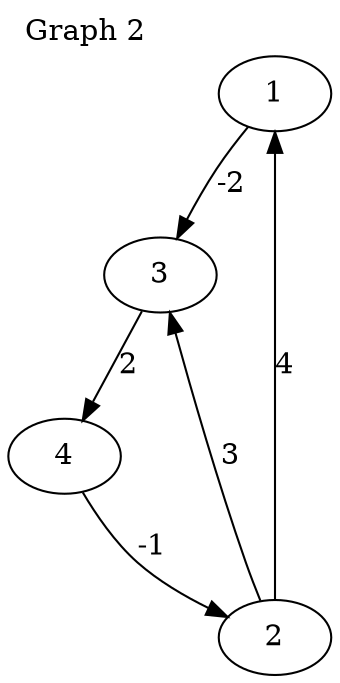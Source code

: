 digraph {
    label="Graph 2";
    labelloc=top;
    labeljust=left;
    1 -> 3[label="-2", weight="-2"];
    2 -> 1[label="4", weight="4"];
    2 -> 3[label="3", weight="3"];
    3 -> 4[label="2", weight="2"];
    4 -> 2[label="-1", weight="-1"];
}